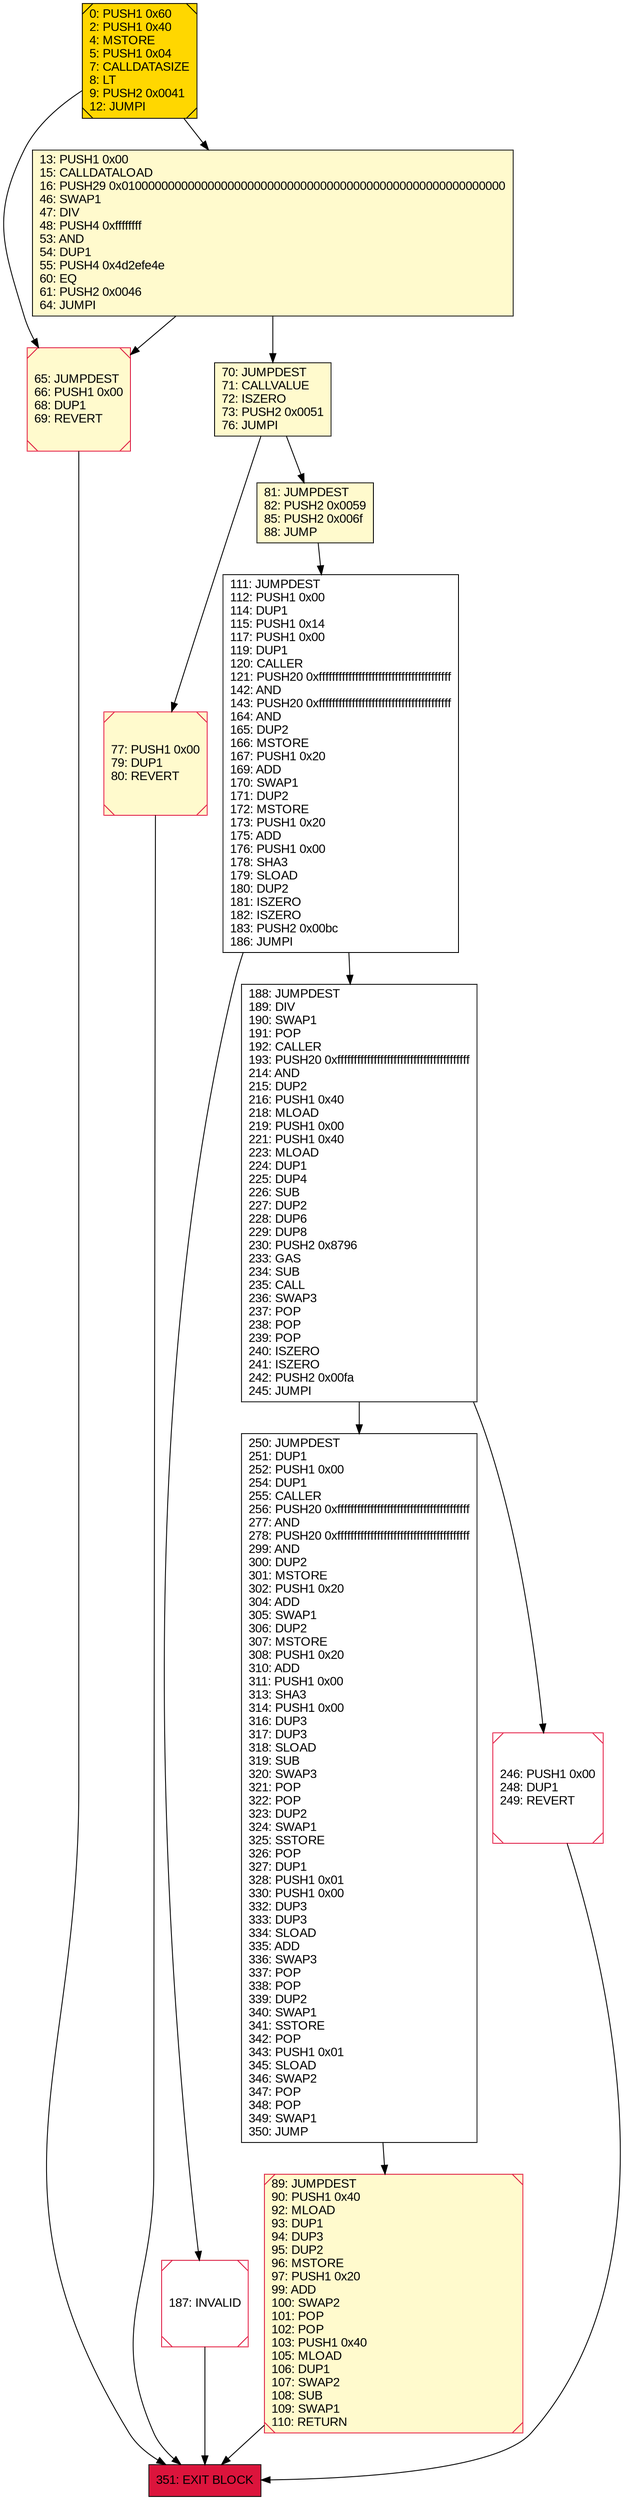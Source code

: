 digraph G {
bgcolor=transparent rankdir=UD;
node [shape=box style=filled color=black fillcolor=white fontname=arial fontcolor=black];
13 [label="13: PUSH1 0x00\l15: CALLDATALOAD\l16: PUSH29 0x0100000000000000000000000000000000000000000000000000000000\l46: SWAP1\l47: DIV\l48: PUSH4 0xffffffff\l53: AND\l54: DUP1\l55: PUSH4 0x4d2efe4e\l60: EQ\l61: PUSH2 0x0046\l64: JUMPI\l" fillcolor=lemonchiffon ];
65 [label="65: JUMPDEST\l66: PUSH1 0x00\l68: DUP1\l69: REVERT\l" fillcolor=lemonchiffon shape=Msquare color=crimson ];
187 [label="187: INVALID\l" shape=Msquare color=crimson ];
89 [label="89: JUMPDEST\l90: PUSH1 0x40\l92: MLOAD\l93: DUP1\l94: DUP3\l95: DUP2\l96: MSTORE\l97: PUSH1 0x20\l99: ADD\l100: SWAP2\l101: POP\l102: POP\l103: PUSH1 0x40\l105: MLOAD\l106: DUP1\l107: SWAP2\l108: SUB\l109: SWAP1\l110: RETURN\l" fillcolor=lemonchiffon shape=Msquare color=crimson ];
77 [label="77: PUSH1 0x00\l79: DUP1\l80: REVERT\l" fillcolor=lemonchiffon shape=Msquare color=crimson ];
81 [label="81: JUMPDEST\l82: PUSH2 0x0059\l85: PUSH2 0x006f\l88: JUMP\l" fillcolor=lemonchiffon ];
250 [label="250: JUMPDEST\l251: DUP1\l252: PUSH1 0x00\l254: DUP1\l255: CALLER\l256: PUSH20 0xffffffffffffffffffffffffffffffffffffffff\l277: AND\l278: PUSH20 0xffffffffffffffffffffffffffffffffffffffff\l299: AND\l300: DUP2\l301: MSTORE\l302: PUSH1 0x20\l304: ADD\l305: SWAP1\l306: DUP2\l307: MSTORE\l308: PUSH1 0x20\l310: ADD\l311: PUSH1 0x00\l313: SHA3\l314: PUSH1 0x00\l316: DUP3\l317: DUP3\l318: SLOAD\l319: SUB\l320: SWAP3\l321: POP\l322: POP\l323: DUP2\l324: SWAP1\l325: SSTORE\l326: POP\l327: DUP1\l328: PUSH1 0x01\l330: PUSH1 0x00\l332: DUP3\l333: DUP3\l334: SLOAD\l335: ADD\l336: SWAP3\l337: POP\l338: POP\l339: DUP2\l340: SWAP1\l341: SSTORE\l342: POP\l343: PUSH1 0x01\l345: SLOAD\l346: SWAP2\l347: POP\l348: POP\l349: SWAP1\l350: JUMP\l" ];
0 [label="0: PUSH1 0x60\l2: PUSH1 0x40\l4: MSTORE\l5: PUSH1 0x04\l7: CALLDATASIZE\l8: LT\l9: PUSH2 0x0041\l12: JUMPI\l" fillcolor=lemonchiffon shape=Msquare fillcolor=gold ];
70 [label="70: JUMPDEST\l71: CALLVALUE\l72: ISZERO\l73: PUSH2 0x0051\l76: JUMPI\l" fillcolor=lemonchiffon ];
246 [label="246: PUSH1 0x00\l248: DUP1\l249: REVERT\l" shape=Msquare color=crimson ];
188 [label="188: JUMPDEST\l189: DIV\l190: SWAP1\l191: POP\l192: CALLER\l193: PUSH20 0xffffffffffffffffffffffffffffffffffffffff\l214: AND\l215: DUP2\l216: PUSH1 0x40\l218: MLOAD\l219: PUSH1 0x00\l221: PUSH1 0x40\l223: MLOAD\l224: DUP1\l225: DUP4\l226: SUB\l227: DUP2\l228: DUP6\l229: DUP8\l230: PUSH2 0x8796\l233: GAS\l234: SUB\l235: CALL\l236: SWAP3\l237: POP\l238: POP\l239: POP\l240: ISZERO\l241: ISZERO\l242: PUSH2 0x00fa\l245: JUMPI\l" ];
351 [label="351: EXIT BLOCK\l" fillcolor=crimson ];
111 [label="111: JUMPDEST\l112: PUSH1 0x00\l114: DUP1\l115: PUSH1 0x14\l117: PUSH1 0x00\l119: DUP1\l120: CALLER\l121: PUSH20 0xffffffffffffffffffffffffffffffffffffffff\l142: AND\l143: PUSH20 0xffffffffffffffffffffffffffffffffffffffff\l164: AND\l165: DUP2\l166: MSTORE\l167: PUSH1 0x20\l169: ADD\l170: SWAP1\l171: DUP2\l172: MSTORE\l173: PUSH1 0x20\l175: ADD\l176: PUSH1 0x00\l178: SHA3\l179: SLOAD\l180: DUP2\l181: ISZERO\l182: ISZERO\l183: PUSH2 0x00bc\l186: JUMPI\l" ];
13 -> 65;
111 -> 188;
246 -> 351;
188 -> 250;
188 -> 246;
0 -> 13;
0 -> 65;
81 -> 111;
13 -> 70;
77 -> 351;
89 -> 351;
70 -> 81;
70 -> 77;
65 -> 351;
111 -> 187;
187 -> 351;
250 -> 89;
}